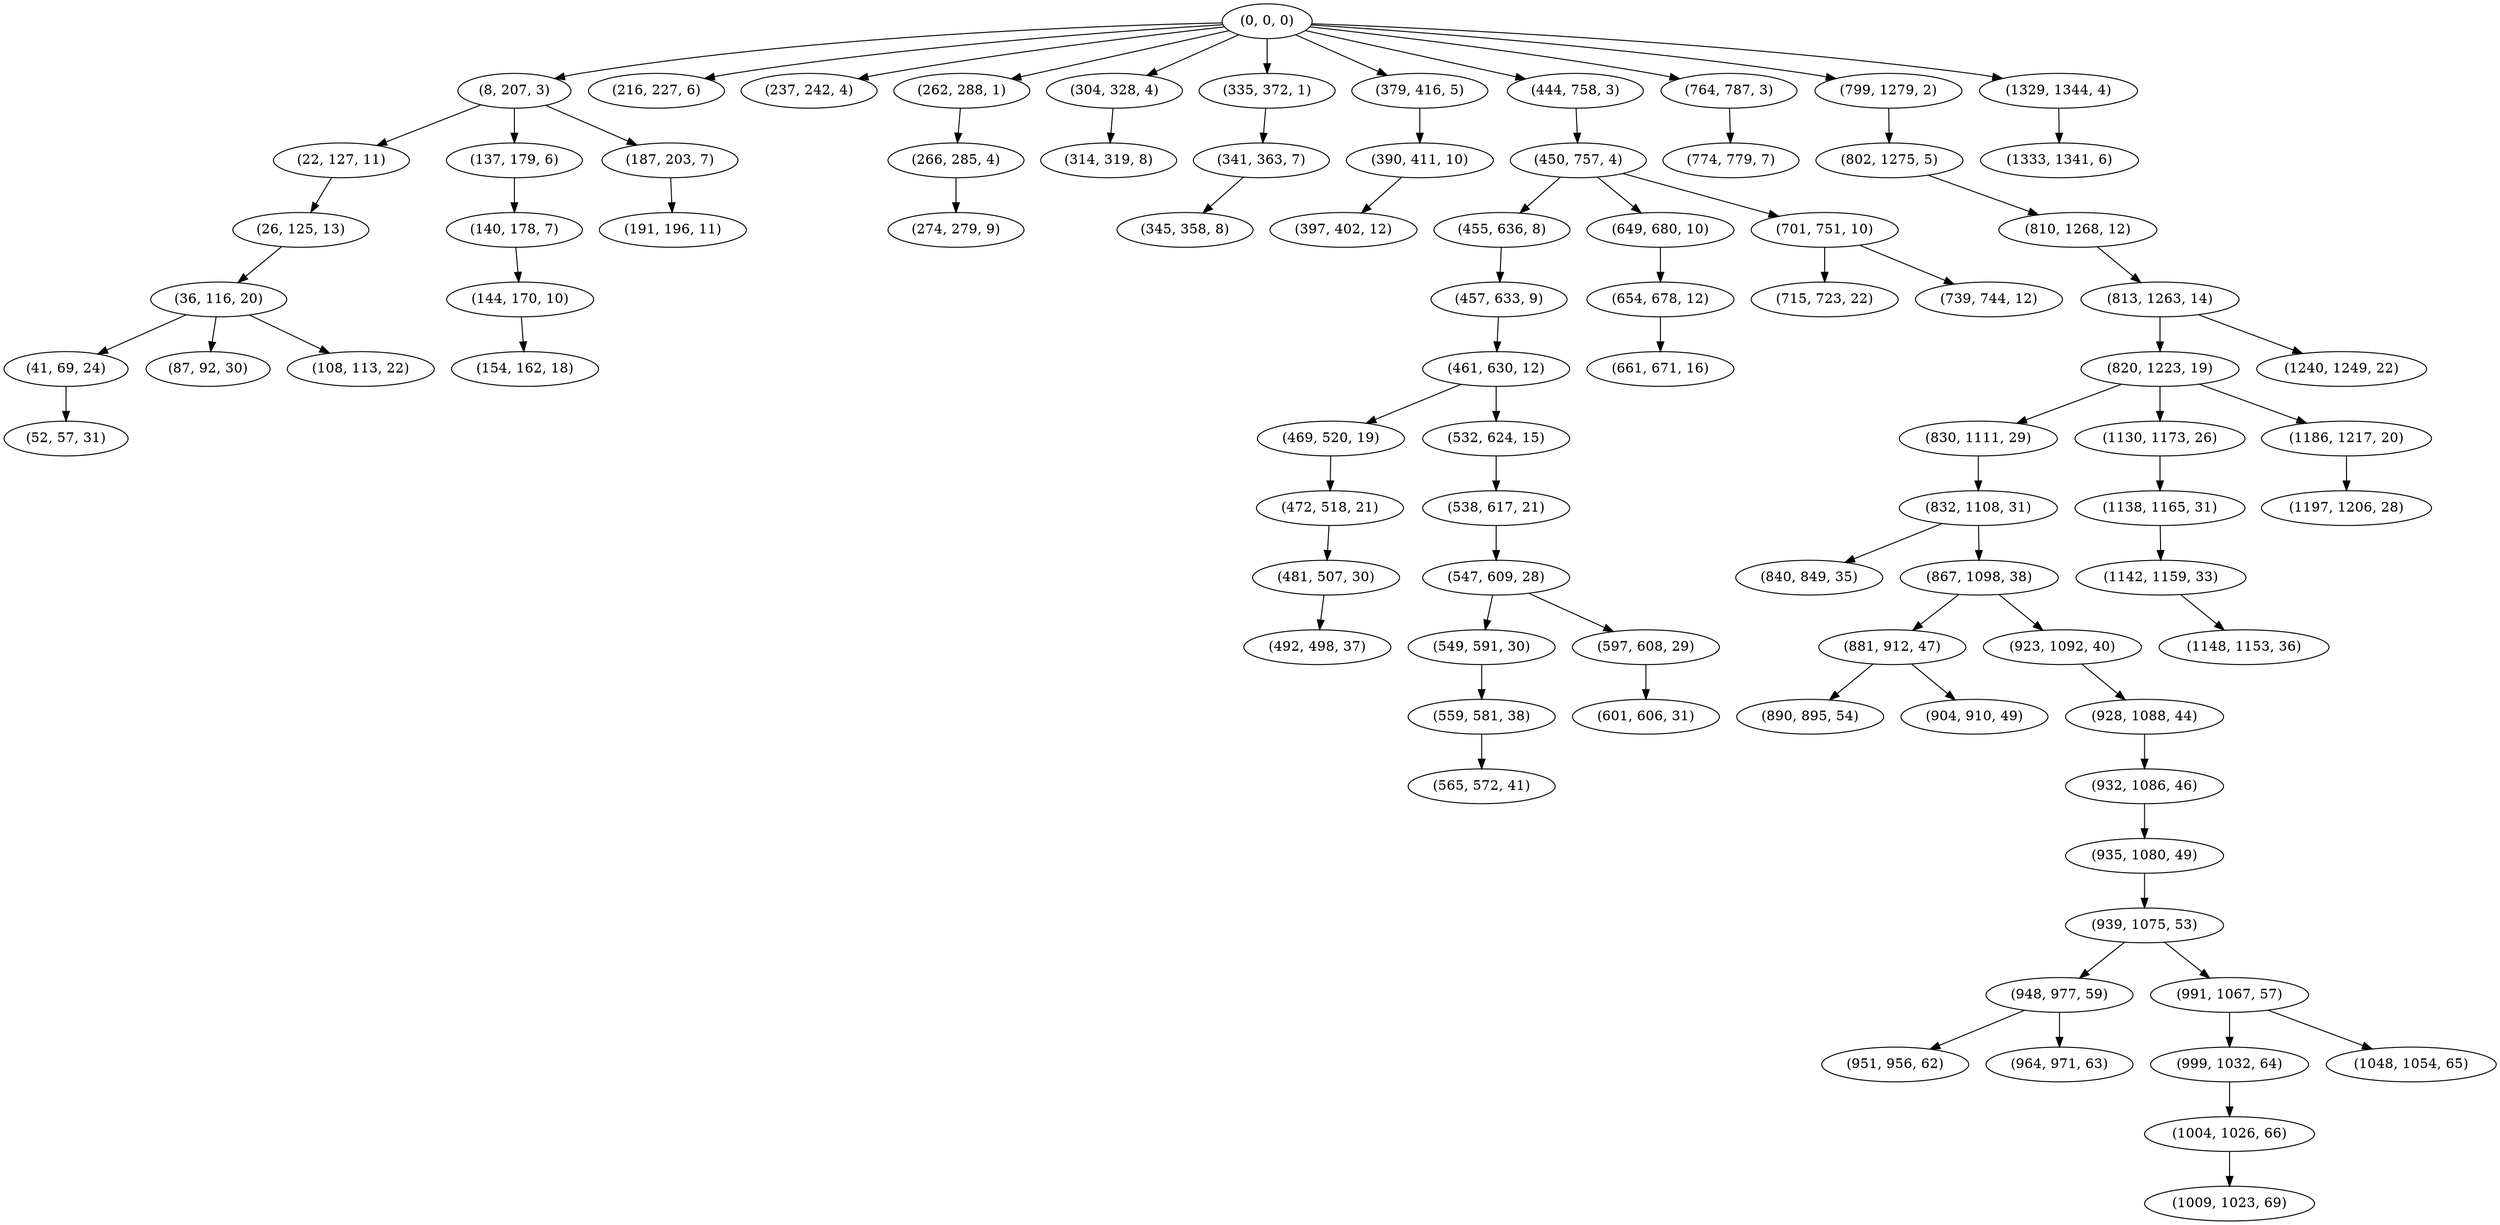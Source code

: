 digraph tree {
    "(0, 0, 0)";
    "(8, 207, 3)";
    "(22, 127, 11)";
    "(26, 125, 13)";
    "(36, 116, 20)";
    "(41, 69, 24)";
    "(52, 57, 31)";
    "(87, 92, 30)";
    "(108, 113, 22)";
    "(137, 179, 6)";
    "(140, 178, 7)";
    "(144, 170, 10)";
    "(154, 162, 18)";
    "(187, 203, 7)";
    "(191, 196, 11)";
    "(216, 227, 6)";
    "(237, 242, 4)";
    "(262, 288, 1)";
    "(266, 285, 4)";
    "(274, 279, 9)";
    "(304, 328, 4)";
    "(314, 319, 8)";
    "(335, 372, 1)";
    "(341, 363, 7)";
    "(345, 358, 8)";
    "(379, 416, 5)";
    "(390, 411, 10)";
    "(397, 402, 12)";
    "(444, 758, 3)";
    "(450, 757, 4)";
    "(455, 636, 8)";
    "(457, 633, 9)";
    "(461, 630, 12)";
    "(469, 520, 19)";
    "(472, 518, 21)";
    "(481, 507, 30)";
    "(492, 498, 37)";
    "(532, 624, 15)";
    "(538, 617, 21)";
    "(547, 609, 28)";
    "(549, 591, 30)";
    "(559, 581, 38)";
    "(565, 572, 41)";
    "(597, 608, 29)";
    "(601, 606, 31)";
    "(649, 680, 10)";
    "(654, 678, 12)";
    "(661, 671, 16)";
    "(701, 751, 10)";
    "(715, 723, 22)";
    "(739, 744, 12)";
    "(764, 787, 3)";
    "(774, 779, 7)";
    "(799, 1279, 2)";
    "(802, 1275, 5)";
    "(810, 1268, 12)";
    "(813, 1263, 14)";
    "(820, 1223, 19)";
    "(830, 1111, 29)";
    "(832, 1108, 31)";
    "(840, 849, 35)";
    "(867, 1098, 38)";
    "(881, 912, 47)";
    "(890, 895, 54)";
    "(904, 910, 49)";
    "(923, 1092, 40)";
    "(928, 1088, 44)";
    "(932, 1086, 46)";
    "(935, 1080, 49)";
    "(939, 1075, 53)";
    "(948, 977, 59)";
    "(951, 956, 62)";
    "(964, 971, 63)";
    "(991, 1067, 57)";
    "(999, 1032, 64)";
    "(1004, 1026, 66)";
    "(1009, 1023, 69)";
    "(1048, 1054, 65)";
    "(1130, 1173, 26)";
    "(1138, 1165, 31)";
    "(1142, 1159, 33)";
    "(1148, 1153, 36)";
    "(1186, 1217, 20)";
    "(1197, 1206, 28)";
    "(1240, 1249, 22)";
    "(1329, 1344, 4)";
    "(1333, 1341, 6)";
    "(0, 0, 0)" -> "(8, 207, 3)";
    "(0, 0, 0)" -> "(216, 227, 6)";
    "(0, 0, 0)" -> "(237, 242, 4)";
    "(0, 0, 0)" -> "(262, 288, 1)";
    "(0, 0, 0)" -> "(304, 328, 4)";
    "(0, 0, 0)" -> "(335, 372, 1)";
    "(0, 0, 0)" -> "(379, 416, 5)";
    "(0, 0, 0)" -> "(444, 758, 3)";
    "(0, 0, 0)" -> "(764, 787, 3)";
    "(0, 0, 0)" -> "(799, 1279, 2)";
    "(0, 0, 0)" -> "(1329, 1344, 4)";
    "(8, 207, 3)" -> "(22, 127, 11)";
    "(8, 207, 3)" -> "(137, 179, 6)";
    "(8, 207, 3)" -> "(187, 203, 7)";
    "(22, 127, 11)" -> "(26, 125, 13)";
    "(26, 125, 13)" -> "(36, 116, 20)";
    "(36, 116, 20)" -> "(41, 69, 24)";
    "(36, 116, 20)" -> "(87, 92, 30)";
    "(36, 116, 20)" -> "(108, 113, 22)";
    "(41, 69, 24)" -> "(52, 57, 31)";
    "(137, 179, 6)" -> "(140, 178, 7)";
    "(140, 178, 7)" -> "(144, 170, 10)";
    "(144, 170, 10)" -> "(154, 162, 18)";
    "(187, 203, 7)" -> "(191, 196, 11)";
    "(262, 288, 1)" -> "(266, 285, 4)";
    "(266, 285, 4)" -> "(274, 279, 9)";
    "(304, 328, 4)" -> "(314, 319, 8)";
    "(335, 372, 1)" -> "(341, 363, 7)";
    "(341, 363, 7)" -> "(345, 358, 8)";
    "(379, 416, 5)" -> "(390, 411, 10)";
    "(390, 411, 10)" -> "(397, 402, 12)";
    "(444, 758, 3)" -> "(450, 757, 4)";
    "(450, 757, 4)" -> "(455, 636, 8)";
    "(450, 757, 4)" -> "(649, 680, 10)";
    "(450, 757, 4)" -> "(701, 751, 10)";
    "(455, 636, 8)" -> "(457, 633, 9)";
    "(457, 633, 9)" -> "(461, 630, 12)";
    "(461, 630, 12)" -> "(469, 520, 19)";
    "(461, 630, 12)" -> "(532, 624, 15)";
    "(469, 520, 19)" -> "(472, 518, 21)";
    "(472, 518, 21)" -> "(481, 507, 30)";
    "(481, 507, 30)" -> "(492, 498, 37)";
    "(532, 624, 15)" -> "(538, 617, 21)";
    "(538, 617, 21)" -> "(547, 609, 28)";
    "(547, 609, 28)" -> "(549, 591, 30)";
    "(547, 609, 28)" -> "(597, 608, 29)";
    "(549, 591, 30)" -> "(559, 581, 38)";
    "(559, 581, 38)" -> "(565, 572, 41)";
    "(597, 608, 29)" -> "(601, 606, 31)";
    "(649, 680, 10)" -> "(654, 678, 12)";
    "(654, 678, 12)" -> "(661, 671, 16)";
    "(701, 751, 10)" -> "(715, 723, 22)";
    "(701, 751, 10)" -> "(739, 744, 12)";
    "(764, 787, 3)" -> "(774, 779, 7)";
    "(799, 1279, 2)" -> "(802, 1275, 5)";
    "(802, 1275, 5)" -> "(810, 1268, 12)";
    "(810, 1268, 12)" -> "(813, 1263, 14)";
    "(813, 1263, 14)" -> "(820, 1223, 19)";
    "(813, 1263, 14)" -> "(1240, 1249, 22)";
    "(820, 1223, 19)" -> "(830, 1111, 29)";
    "(820, 1223, 19)" -> "(1130, 1173, 26)";
    "(820, 1223, 19)" -> "(1186, 1217, 20)";
    "(830, 1111, 29)" -> "(832, 1108, 31)";
    "(832, 1108, 31)" -> "(840, 849, 35)";
    "(832, 1108, 31)" -> "(867, 1098, 38)";
    "(867, 1098, 38)" -> "(881, 912, 47)";
    "(867, 1098, 38)" -> "(923, 1092, 40)";
    "(881, 912, 47)" -> "(890, 895, 54)";
    "(881, 912, 47)" -> "(904, 910, 49)";
    "(923, 1092, 40)" -> "(928, 1088, 44)";
    "(928, 1088, 44)" -> "(932, 1086, 46)";
    "(932, 1086, 46)" -> "(935, 1080, 49)";
    "(935, 1080, 49)" -> "(939, 1075, 53)";
    "(939, 1075, 53)" -> "(948, 977, 59)";
    "(939, 1075, 53)" -> "(991, 1067, 57)";
    "(948, 977, 59)" -> "(951, 956, 62)";
    "(948, 977, 59)" -> "(964, 971, 63)";
    "(991, 1067, 57)" -> "(999, 1032, 64)";
    "(991, 1067, 57)" -> "(1048, 1054, 65)";
    "(999, 1032, 64)" -> "(1004, 1026, 66)";
    "(1004, 1026, 66)" -> "(1009, 1023, 69)";
    "(1130, 1173, 26)" -> "(1138, 1165, 31)";
    "(1138, 1165, 31)" -> "(1142, 1159, 33)";
    "(1142, 1159, 33)" -> "(1148, 1153, 36)";
    "(1186, 1217, 20)" -> "(1197, 1206, 28)";
    "(1329, 1344, 4)" -> "(1333, 1341, 6)";
}
